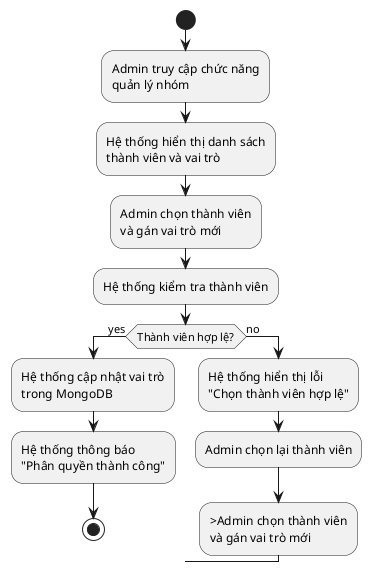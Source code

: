 @startuml
start
:Admin truy cập chức năng\nquản lý nhóm;
:Hệ thống hiển thị danh sách\nthành viên và vai trò;
:Admin chọn thành viên\nvà gán vai trò mới;
:Hệ thống kiểm tra thành viên;

if (Thành viên hợp lệ?) then (yes)
    :Hệ thống cập nhật vai trò\ntrong MongoDB;
    :Hệ thống thông báo\n"Phân quyền thành công";
    stop
else (no)
    :Hệ thống hiển thị lỗi\n"Chọn thành viên hợp lệ";
    :Admin chọn lại thành viên;
    ->Admin chọn thành viên\nvà gán vai trò mới
endif

@enduml